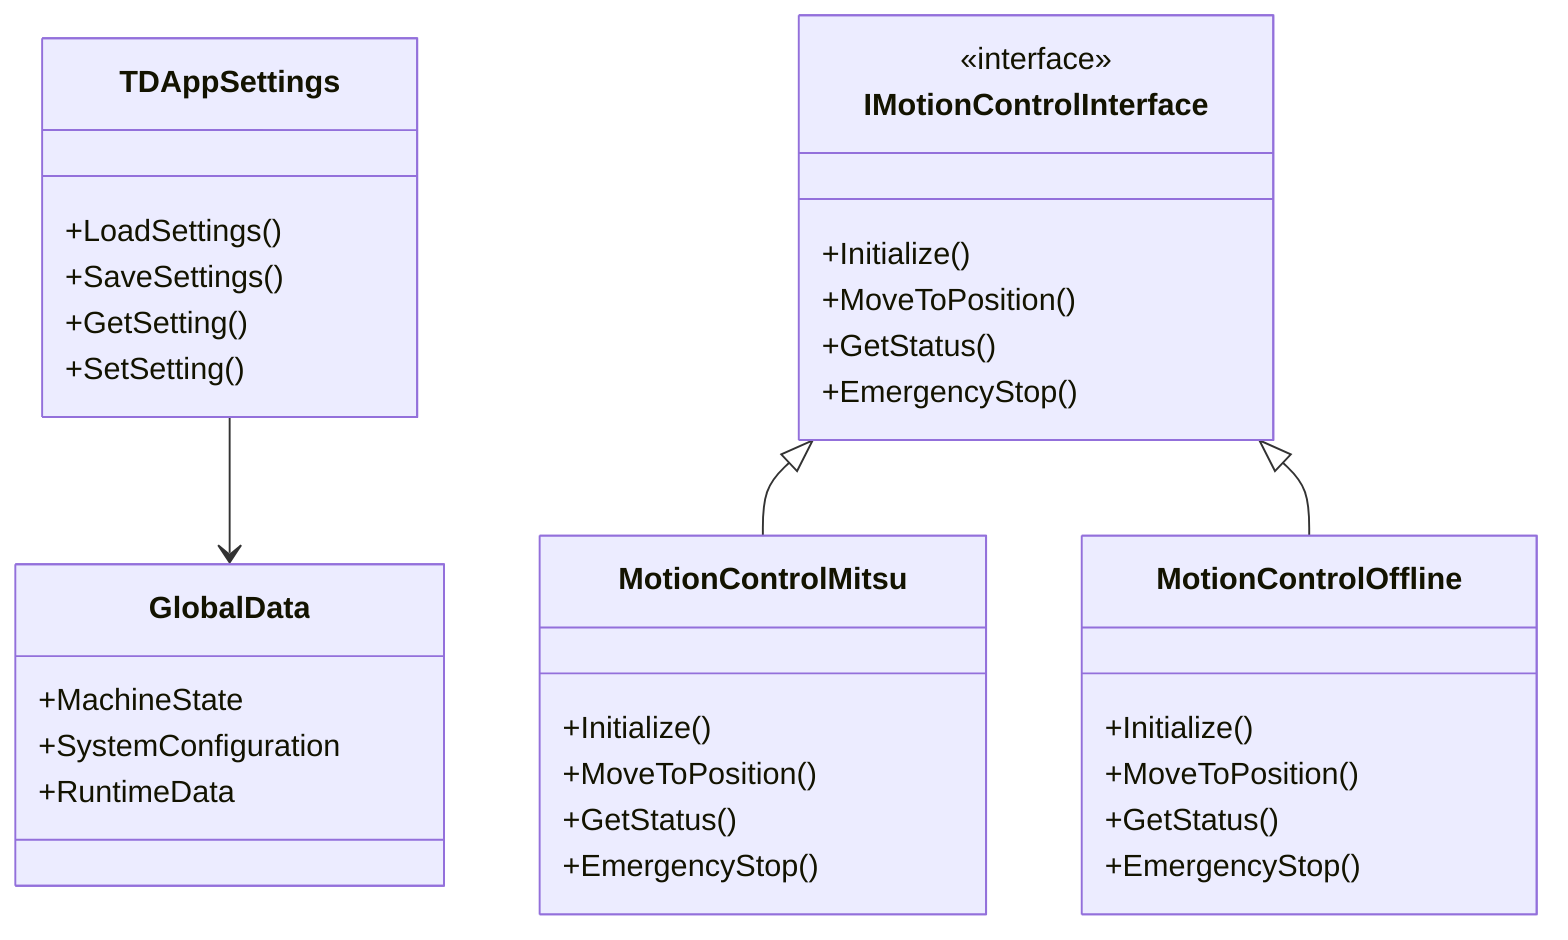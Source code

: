classDiagram
    class TDAppSettings {
        +LoadSettings()
        +SaveSettings()
        +GetSetting()
        +SetSetting()
    }
    
    class GlobalData {
        +MachineState
        +SystemConfiguration
        +RuntimeData
    }
    
    class IMotionControlInterface {
        <<interface>>
        +Initialize()
        +MoveToPosition()
        +GetStatus()
        +EmergencyStop()
    }
    
    class MotionControlMitsu {
        +Initialize()
        +MoveToPosition()
        +GetStatus()
        +EmergencyStop()
    }
    
    class MotionControlOffline {
        +Initialize()
        +MoveToPosition()
        +GetStatus()
        +EmergencyStop()
    }
    
    IMotionControlInterface <|-- MotionControlMitsu
    IMotionControlInterface <|-- MotionControlOffline
    TDAppSettings --> GlobalData